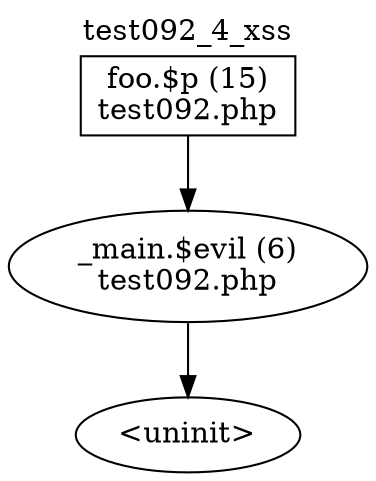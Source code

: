 digraph cfg {
  label="test092_4_xss";
  labelloc=t;
  n1 [shape=box, label="foo.$p (15)\ntest092.php"];
  n2 [shape=ellipse, label="_main.$evil (6)\ntest092.php"];
  n3 [shape=ellipse, label="<uninit>"];
  n1 -> n2;
  n2 -> n3;
}
